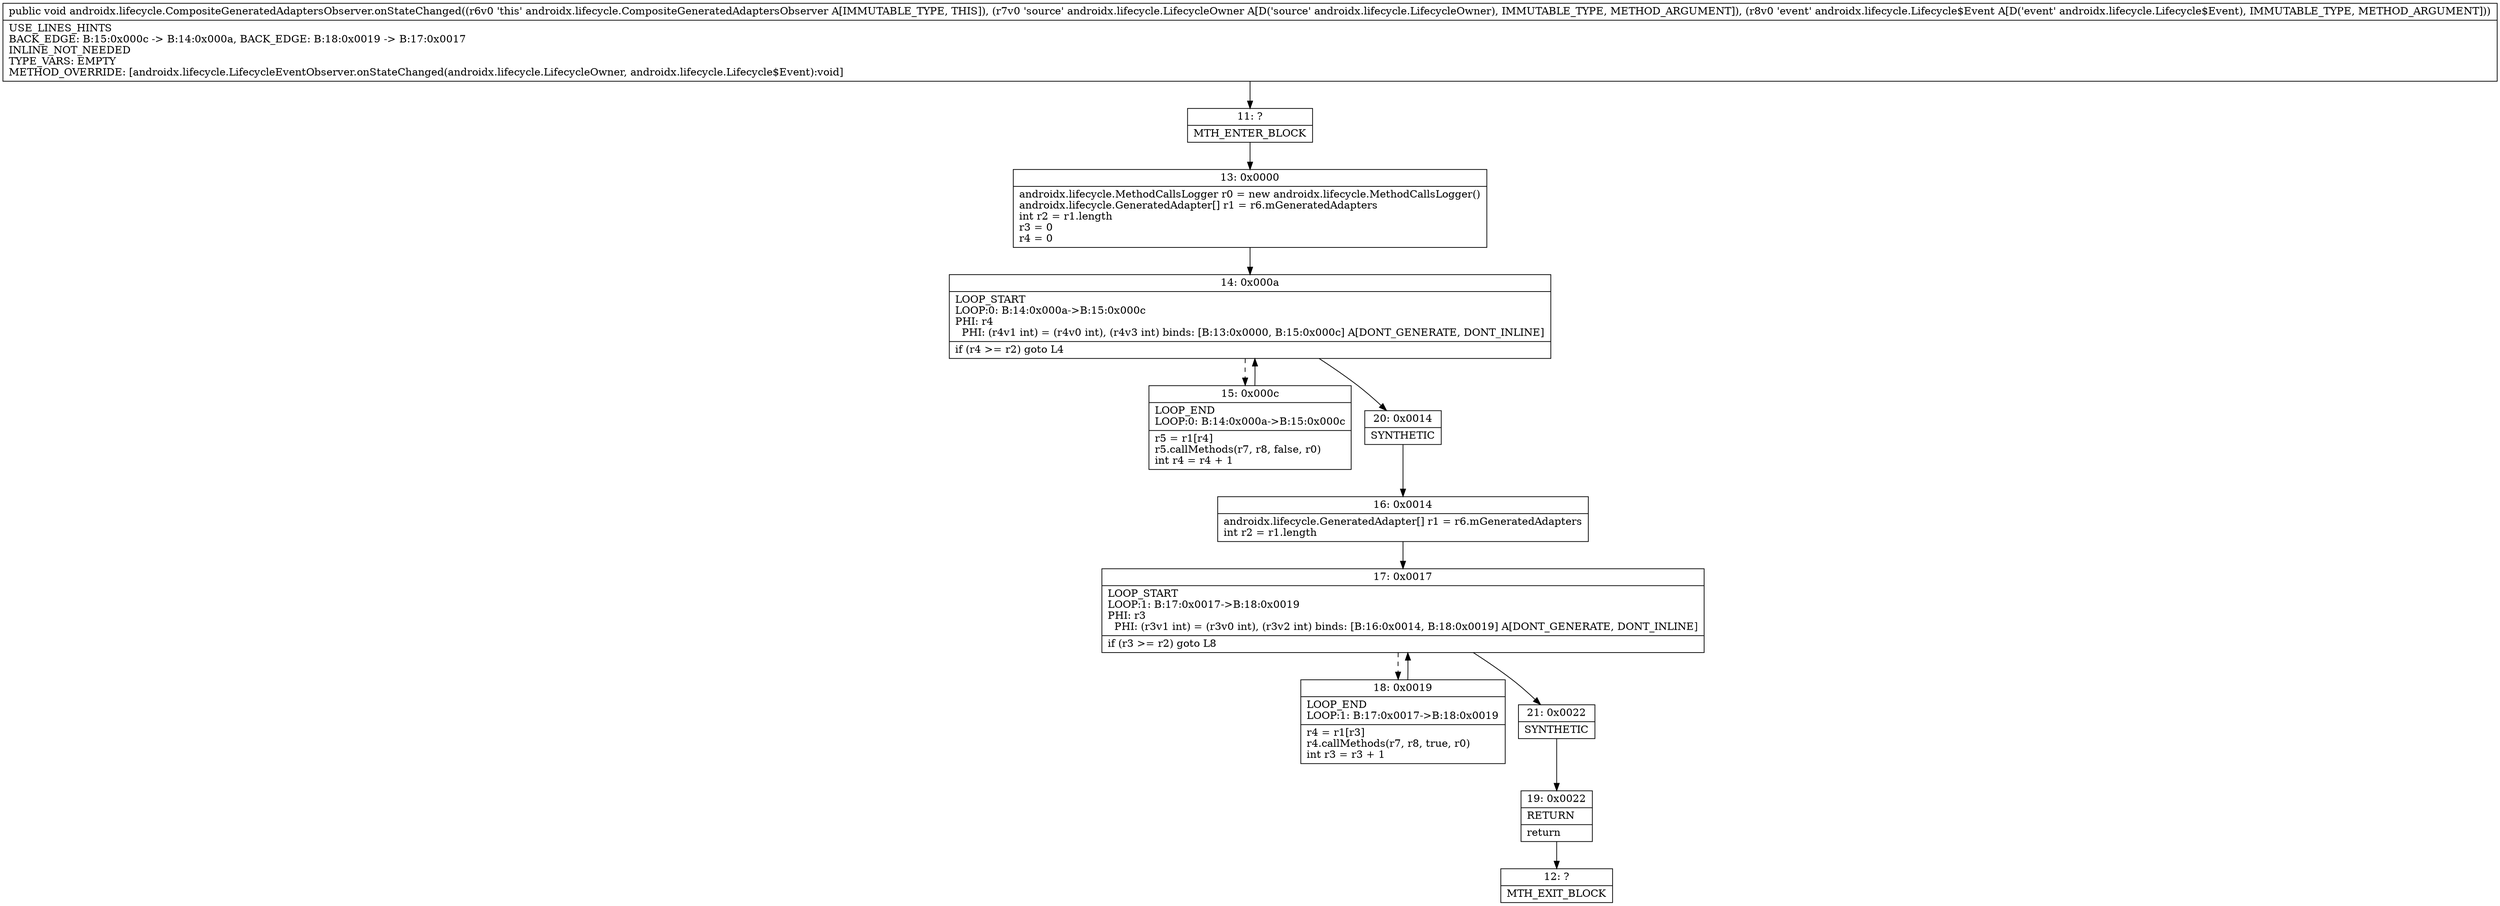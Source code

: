 digraph "CFG forandroidx.lifecycle.CompositeGeneratedAdaptersObserver.onStateChanged(Landroidx\/lifecycle\/LifecycleOwner;Landroidx\/lifecycle\/Lifecycle$Event;)V" {
Node_11 [shape=record,label="{11\:\ ?|MTH_ENTER_BLOCK\l}"];
Node_13 [shape=record,label="{13\:\ 0x0000|androidx.lifecycle.MethodCallsLogger r0 = new androidx.lifecycle.MethodCallsLogger()\landroidx.lifecycle.GeneratedAdapter[] r1 = r6.mGeneratedAdapters\lint r2 = r1.length\lr3 = 0\lr4 = 0\l}"];
Node_14 [shape=record,label="{14\:\ 0x000a|LOOP_START\lLOOP:0: B:14:0x000a\-\>B:15:0x000c\lPHI: r4 \l  PHI: (r4v1 int) = (r4v0 int), (r4v3 int) binds: [B:13:0x0000, B:15:0x000c] A[DONT_GENERATE, DONT_INLINE]\l|if (r4 \>= r2) goto L4\l}"];
Node_15 [shape=record,label="{15\:\ 0x000c|LOOP_END\lLOOP:0: B:14:0x000a\-\>B:15:0x000c\l|r5 = r1[r4]\lr5.callMethods(r7, r8, false, r0)\lint r4 = r4 + 1\l}"];
Node_20 [shape=record,label="{20\:\ 0x0014|SYNTHETIC\l}"];
Node_16 [shape=record,label="{16\:\ 0x0014|androidx.lifecycle.GeneratedAdapter[] r1 = r6.mGeneratedAdapters\lint r2 = r1.length\l}"];
Node_17 [shape=record,label="{17\:\ 0x0017|LOOP_START\lLOOP:1: B:17:0x0017\-\>B:18:0x0019\lPHI: r3 \l  PHI: (r3v1 int) = (r3v0 int), (r3v2 int) binds: [B:16:0x0014, B:18:0x0019] A[DONT_GENERATE, DONT_INLINE]\l|if (r3 \>= r2) goto L8\l}"];
Node_18 [shape=record,label="{18\:\ 0x0019|LOOP_END\lLOOP:1: B:17:0x0017\-\>B:18:0x0019\l|r4 = r1[r3]\lr4.callMethods(r7, r8, true, r0)\lint r3 = r3 + 1\l}"];
Node_21 [shape=record,label="{21\:\ 0x0022|SYNTHETIC\l}"];
Node_19 [shape=record,label="{19\:\ 0x0022|RETURN\l|return\l}"];
Node_12 [shape=record,label="{12\:\ ?|MTH_EXIT_BLOCK\l}"];
MethodNode[shape=record,label="{public void androidx.lifecycle.CompositeGeneratedAdaptersObserver.onStateChanged((r6v0 'this' androidx.lifecycle.CompositeGeneratedAdaptersObserver A[IMMUTABLE_TYPE, THIS]), (r7v0 'source' androidx.lifecycle.LifecycleOwner A[D('source' androidx.lifecycle.LifecycleOwner), IMMUTABLE_TYPE, METHOD_ARGUMENT]), (r8v0 'event' androidx.lifecycle.Lifecycle$Event A[D('event' androidx.lifecycle.Lifecycle$Event), IMMUTABLE_TYPE, METHOD_ARGUMENT]))  | USE_LINES_HINTS\lBACK_EDGE: B:15:0x000c \-\> B:14:0x000a, BACK_EDGE: B:18:0x0019 \-\> B:17:0x0017\lINLINE_NOT_NEEDED\lTYPE_VARS: EMPTY\lMETHOD_OVERRIDE: [androidx.lifecycle.LifecycleEventObserver.onStateChanged(androidx.lifecycle.LifecycleOwner, androidx.lifecycle.Lifecycle$Event):void]\l}"];
MethodNode -> Node_11;Node_11 -> Node_13;
Node_13 -> Node_14;
Node_14 -> Node_15[style=dashed];
Node_14 -> Node_20;
Node_15 -> Node_14;
Node_20 -> Node_16;
Node_16 -> Node_17;
Node_17 -> Node_18[style=dashed];
Node_17 -> Node_21;
Node_18 -> Node_17;
Node_21 -> Node_19;
Node_19 -> Node_12;
}

